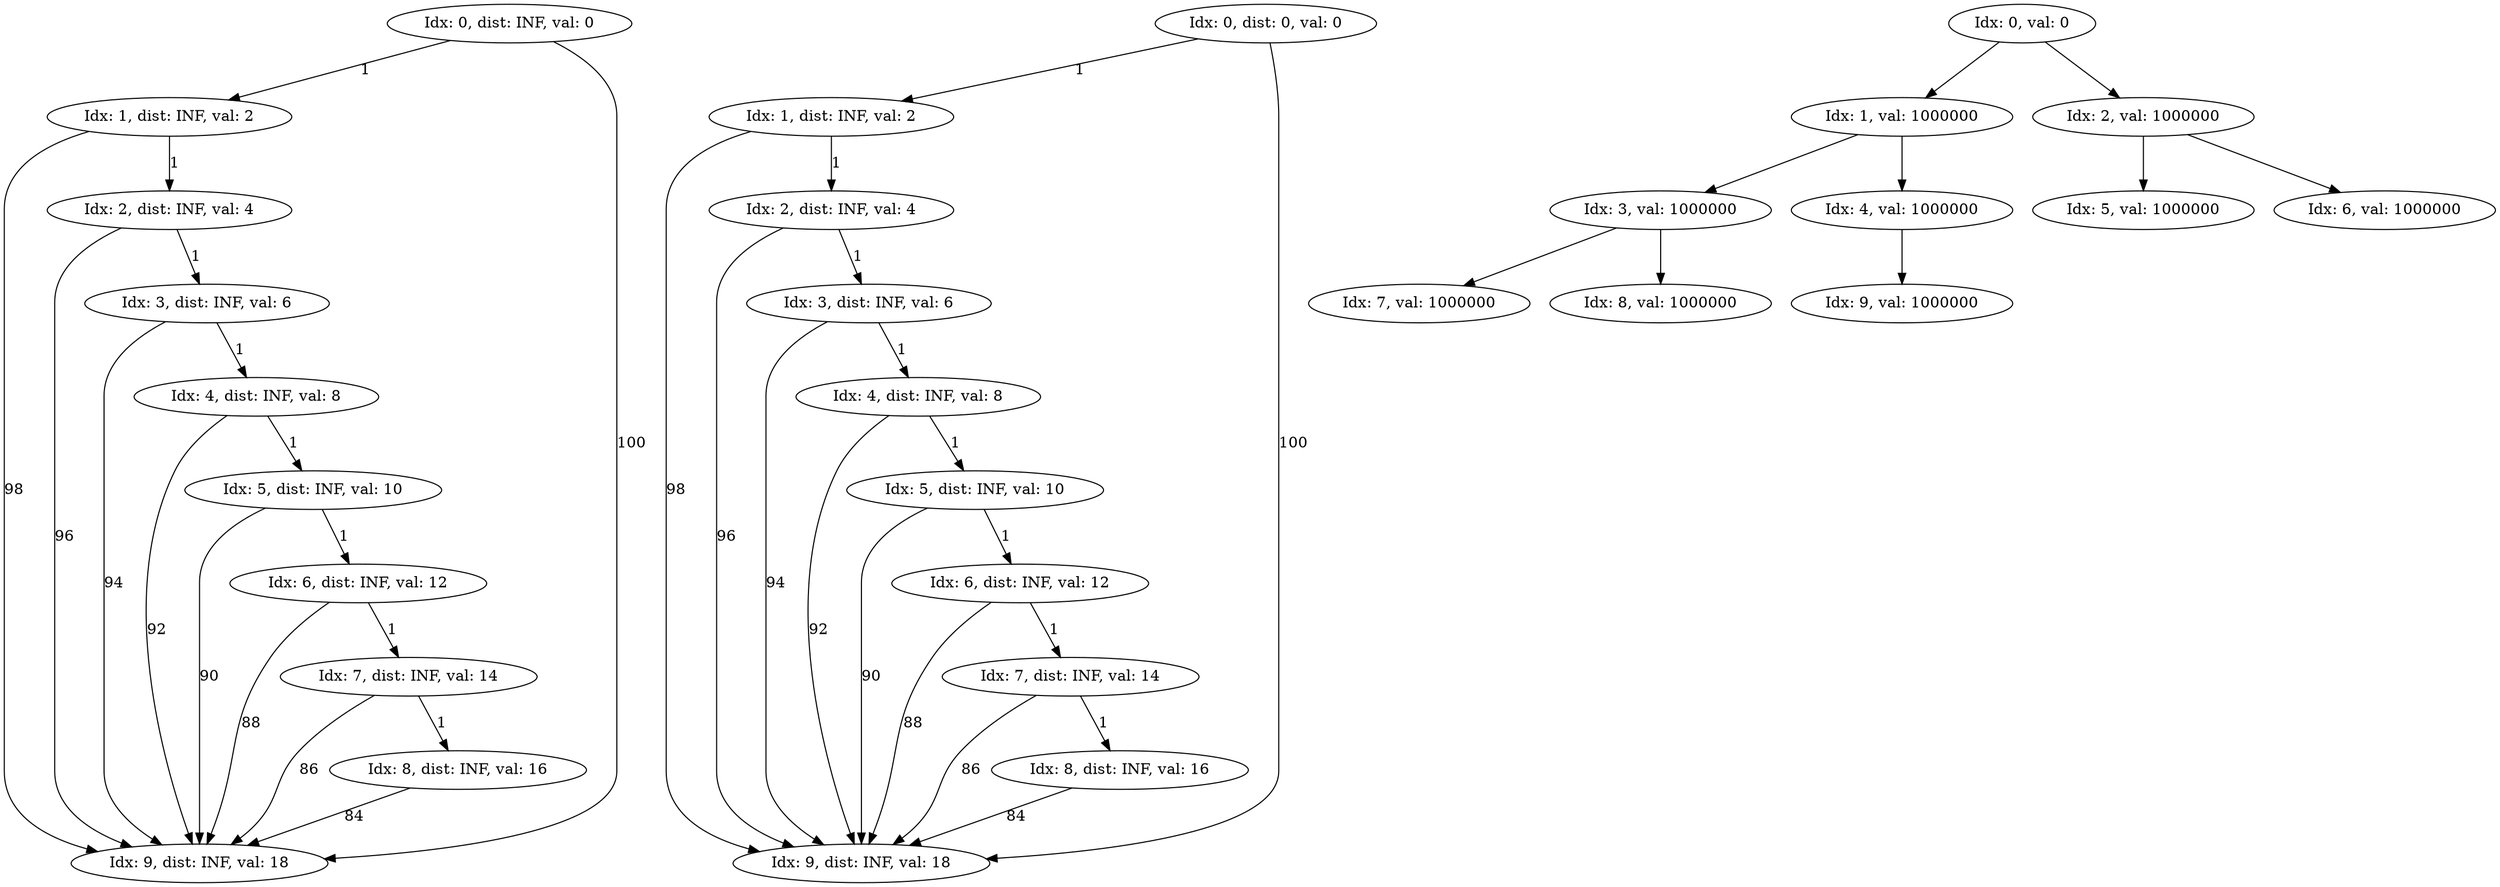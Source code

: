 digraph g
{ 
node [shape=none]
rankdir="TB"
node_0_0
[ shape = oval; fillcolor = "0.0 0.0 inf"; style=filled; label = "Idx: 0, dist: INF, val: 0" ];
node_0_0 -> node_1_0 [ label="1", len=0.1 ]
node_0_0 -> node_9_0 [ label="100", len=10 ]
node_1_0
[ shape = oval; fillcolor = "0.0 0.0 inf"; style=filled; label = "Idx: 1, dist: INF, val: 2" ];
node_1_0 -> node_2_0 [ label="1", len=0.1 ]
node_1_0 -> node_9_0 [ label="98", len=9.8 ]
node_2_0
[ shape = oval; fillcolor = "0.0 0.0 inf"; style=filled; label = "Idx: 2, dist: INF, val: 4" ];
node_2_0 -> node_3_0 [ label="1", len=0.1 ]
node_2_0 -> node_9_0 [ label="96", len=9.6 ]
node_3_0
[ shape = oval; fillcolor = "0.0 0.0 inf"; style=filled; label = "Idx: 3, dist: INF, val: 6" ];
node_3_0 -> node_4_0 [ label="1", len=0.1 ]
node_3_0 -> node_9_0 [ label="94", len=9.4 ]
node_4_0
[ shape = oval; fillcolor = "0.0 0.0 inf"; style=filled; label = "Idx: 4, dist: INF, val: 8" ];
node_4_0 -> node_5_0 [ label="1", len=0.1 ]
node_4_0 -> node_9_0 [ label="92", len=9.2 ]
node_5_0
[ shape = oval; fillcolor = "0.0 0.0 inf"; style=filled; label = "Idx: 5, dist: INF, val: 10" ];
node_5_0 -> node_6_0 [ label="1", len=0.1 ]
node_5_0 -> node_9_0 [ label="90", len=9 ]
node_6_0
[ shape = oval; fillcolor = "0.0 0.0 inf"; style=filled; label = "Idx: 6, dist: INF, val: 12" ];
node_6_0 -> node_7_0 [ label="1", len=0.1 ]
node_6_0 -> node_9_0 [ label="88", len=8.8 ]
node_7_0
[ shape = oval; fillcolor = "0.0 0.0 inf"; style=filled; label = "Idx: 7, dist: INF, val: 14" ];
node_7_0 -> node_8_0 [ label="1", len=0.1 ]
node_7_0 -> node_9_0 [ label="86", len=8.6 ]
node_8_0
[ shape = oval; fillcolor = "0.0 0.0 inf"; style=filled; label = "Idx: 8, dist: INF, val: 16" ];
node_8_0 -> node_9_0 [ label="84", len=8.4 ]
node_9_0
[ shape = oval; fillcolor = "0.0 0.0 inf"; style=filled; label = "Idx: 9, dist: INF, val: 18" ];
node_0_1
[ shape = oval; fillcolor = "0.0 0.0 -nan"; style=filled; label = "Idx: 0, dist: 0, val: 0" ];
node_0_1 -> node_1_1 [ label="1", len=0.1 ]
node_0_1 -> node_9_1 [ label="100", len=10 ]
node_1_1
[ shape = oval; fillcolor = "0.0 0.0 inf"; style=filled; label = "Idx: 1, dist: INF, val: 2" ];
node_1_1 -> node_2_1 [ label="1", len=0.1 ]
node_1_1 -> node_9_1 [ label="98", len=9.8 ]
node_2_1
[ shape = oval; fillcolor = "0.0 0.0 inf"; style=filled; label = "Idx: 2, dist: INF, val: 4" ];
node_2_1 -> node_3_1 [ label="1", len=0.1 ]
node_2_1 -> node_9_1 [ label="96", len=9.6 ]
node_3_1
[ shape = oval; fillcolor = "0.0 0.0 inf"; style=filled; label = "Idx: 3, dist: INF, val: 6" ];
node_3_1 -> node_4_1 [ label="1", len=0.1 ]
node_3_1 -> node_9_1 [ label="94", len=9.4 ]
node_4_1
[ shape = oval; fillcolor = "0.0 0.0 inf"; style=filled; label = "Idx: 4, dist: INF, val: 8" ];
node_4_1 -> node_5_1 [ label="1", len=0.1 ]
node_4_1 -> node_9_1 [ label="92", len=9.2 ]
node_5_1
[ shape = oval; fillcolor = "0.0 0.0 inf"; style=filled; label = "Idx: 5, dist: INF, val: 10" ];
node_5_1 -> node_6_1 [ label="1", len=0.1 ]
node_5_1 -> node_9_1 [ label="90", len=9 ]
node_6_1
[ shape = oval; fillcolor = "0.0 0.0 inf"; style=filled; label = "Idx: 6, dist: INF, val: 12" ];
node_6_1 -> node_7_1 [ label="1", len=0.1 ]
node_6_1 -> node_9_1 [ label="88", len=8.8 ]
node_7_1
[ shape = oval; fillcolor = "0.0 0.0 inf"; style=filled; label = "Idx: 7, dist: INF, val: 14" ];
node_7_1 -> node_8_1 [ label="1", len=0.1 ]
node_7_1 -> node_9_1 [ label="86", len=8.6 ]
node_8_1
[ shape = oval; fillcolor = "0.0 0.0 inf"; style=filled; label = "Idx: 8, dist: INF, val: 16" ];
node_8_1 -> node_9_1 [ label="84", len=8.4 ]
node_9_1
[ shape = oval; fillcolor = "0.0 0.0 inf"; style=filled; label = "Idx: 9, dist: INF, val: 18" ];
heap_node0_0
[ shape = oval; label = "Idx: 0, val: 0"];
heap_node0_0->heap_node1_0; 

heap_node0_0->heap_node2_0; 

heap_node1_0
[ shape = oval; label = "Idx: 1, val: 1000000"];
heap_node1_0->heap_node3_0; 

heap_node1_0->heap_node4_0; 

heap_node2_0
[ shape = oval; label = "Idx: 2, val: 1000000"];
heap_node2_0->heap_node5_0; 

heap_node2_0->heap_node6_0; 

heap_node3_0
[ shape = oval; label = "Idx: 3, val: 1000000"];
heap_node3_0->heap_node7_0; 

heap_node3_0->heap_node8_0; 

heap_node4_0
[ shape = oval; label = "Idx: 4, val: 1000000"];
heap_node4_0->heap_node9_0; 

heap_node5_0
[ shape = oval; label = "Idx: 5, val: 1000000"];
heap_node6_0
[ shape = oval; label = "Idx: 6, val: 1000000"];
heap_node7_0
[ shape = oval; label = "Idx: 7, val: 1000000"];
heap_node8_0
[ shape = oval; label = "Idx: 8, val: 1000000"];
heap_node9_0
[ shape = oval; label = "Idx: 9, val: 1000000"];
}
